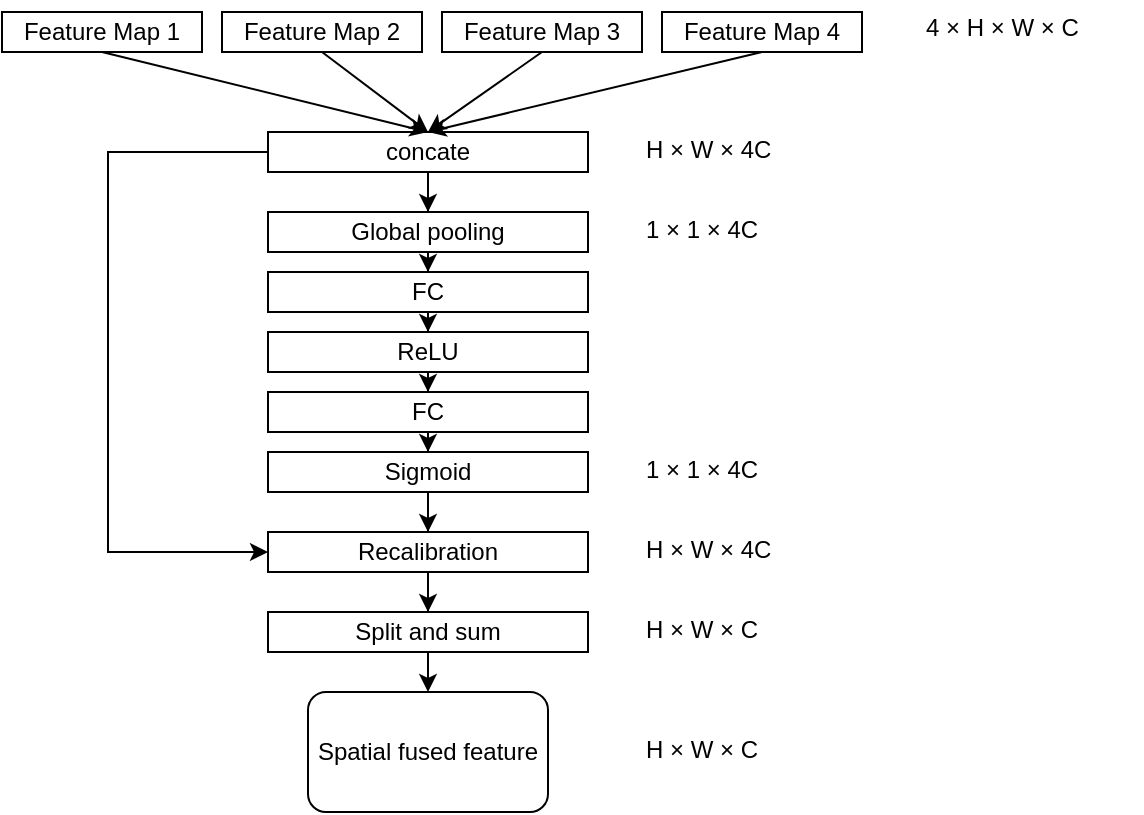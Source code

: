 <mxfile version="10.6.2" type="github"><diagram id="j_XlJ9up62FZ7xr8GC5u" name="ç¬¬ 1 é¡µ"><mxGraphModel dx="797" dy="409" grid="1" gridSize="10" guides="1" tooltips="1" connect="1" arrows="1" fold="1" page="1" pageScale="1" pageWidth="827" pageHeight="1169" math="0" shadow="0"><root><mxCell id="0"/><mxCell id="1" parent="0"/><mxCell id="7KyTVbiHwf05puN71E4G-80" value="Feature Map 1" style="rounded=0;whiteSpace=wrap;html=1;" parent="1" vertex="1"><mxGeometry x="180" y="40" width="100" height="20" as="geometry"/></mxCell><mxCell id="7KyTVbiHwf05puN71E4G-84" value="Feature Map 2" style="rounded=0;whiteSpace=wrap;html=1;" parent="1" vertex="1"><mxGeometry x="290" y="40" width="100" height="20" as="geometry"/></mxCell><mxCell id="7KyTVbiHwf05puN71E4G-85" value="Feature Map 3" style="rounded=0;whiteSpace=wrap;html=1;" parent="1" vertex="1"><mxGeometry x="400" y="40" width="100" height="20" as="geometry"/></mxCell><mxCell id="7KyTVbiHwf05puN71E4G-86" value="Feature Map 4" style="rounded=0;whiteSpace=wrap;html=1;" parent="1" vertex="1"><mxGeometry x="510" y="40" width="100" height="20" as="geometry"/></mxCell><mxCell id="7KyTVbiHwf05puN71E4G-100" value="" style="edgeStyle=orthogonalEdgeStyle;rounded=0;orthogonalLoop=1;jettySize=auto;html=1;endArrow=classic;endFill=1;strokeColor=#000000;" parent="1" source="7KyTVbiHwf05puN71E4G-87" target="7KyTVbiHwf05puN71E4G-99" edge="1"><mxGeometry relative="1" as="geometry"/></mxCell><mxCell id="7KyTVbiHwf05puN71E4G-112" value="" style="edgeStyle=orthogonalEdgeStyle;rounded=0;orthogonalLoop=1;jettySize=auto;html=1;endArrow=classic;endFill=1;strokeColor=#000000;entryX=0;entryY=0.5;entryDx=0;entryDy=0;" parent="1" source="7KyTVbiHwf05puN71E4G-87" target="7KyTVbiHwf05puN71E4G-109" edge="1"><mxGeometry relative="1" as="geometry"><mxPoint x="233" y="400" as="targetPoint"/><Array as="points"><mxPoint x="233" y="110"/><mxPoint x="233" y="310"/></Array></mxGeometry></mxCell><mxCell id="7KyTVbiHwf05puN71E4G-87" value="concate" style="rounded=0;whiteSpace=wrap;html=1;" parent="1" vertex="1"><mxGeometry x="313" y="100" width="160" height="20" as="geometry"/></mxCell><mxCell id="7KyTVbiHwf05puN71E4G-102" value="" style="edgeStyle=orthogonalEdgeStyle;rounded=0;orthogonalLoop=1;jettySize=auto;html=1;endArrow=classic;endFill=1;strokeColor=#000000;" parent="1" source="7KyTVbiHwf05puN71E4G-99" target="7KyTVbiHwf05puN71E4G-101" edge="1"><mxGeometry relative="1" as="geometry"/></mxCell><mxCell id="7KyTVbiHwf05puN71E4G-99" value="Global pooling" style="rounded=0;whiteSpace=wrap;html=1;" parent="1" vertex="1"><mxGeometry x="313" y="140" width="160" height="20" as="geometry"/></mxCell><mxCell id="7KyTVbiHwf05puN71E4G-104" value="" style="edgeStyle=orthogonalEdgeStyle;rounded=0;orthogonalLoop=1;jettySize=auto;html=1;endArrow=classic;endFill=1;strokeColor=#000000;" parent="1" source="7KyTVbiHwf05puN71E4G-101" target="7KyTVbiHwf05puN71E4G-103" edge="1"><mxGeometry relative="1" as="geometry"/></mxCell><mxCell id="7KyTVbiHwf05puN71E4G-101" value="FC" style="rounded=0;whiteSpace=wrap;html=1;" parent="1" vertex="1"><mxGeometry x="313" y="170" width="160" height="20" as="geometry"/></mxCell><mxCell id="7KyTVbiHwf05puN71E4G-106" value="" style="edgeStyle=orthogonalEdgeStyle;rounded=0;orthogonalLoop=1;jettySize=auto;html=1;endArrow=classic;endFill=1;strokeColor=#000000;" parent="1" source="7KyTVbiHwf05puN71E4G-103" target="7KyTVbiHwf05puN71E4G-105" edge="1"><mxGeometry relative="1" as="geometry"/></mxCell><mxCell id="7KyTVbiHwf05puN71E4G-103" value="ReLU" style="rounded=0;whiteSpace=wrap;html=1;" parent="1" vertex="1"><mxGeometry x="313" y="200" width="160" height="20" as="geometry"/></mxCell><mxCell id="7KyTVbiHwf05puN71E4G-108" value="" style="edgeStyle=orthogonalEdgeStyle;rounded=0;orthogonalLoop=1;jettySize=auto;html=1;endArrow=classic;endFill=1;strokeColor=#000000;" parent="1" source="7KyTVbiHwf05puN71E4G-105" target="7KyTVbiHwf05puN71E4G-107" edge="1"><mxGeometry relative="1" as="geometry"/></mxCell><mxCell id="7KyTVbiHwf05puN71E4G-105" value="FC" style="rounded=0;whiteSpace=wrap;html=1;" parent="1" vertex="1"><mxGeometry x="313" y="230" width="160" height="20" as="geometry"/></mxCell><mxCell id="7KyTVbiHwf05puN71E4G-110" value="" style="edgeStyle=orthogonalEdgeStyle;rounded=0;orthogonalLoop=1;jettySize=auto;html=1;endArrow=classic;endFill=1;strokeColor=#000000;" parent="1" source="7KyTVbiHwf05puN71E4G-107" target="7KyTVbiHwf05puN71E4G-109" edge="1"><mxGeometry relative="1" as="geometry"/></mxCell><mxCell id="7KyTVbiHwf05puN71E4G-107" value="Sigmoid" style="rounded=0;whiteSpace=wrap;html=1;" parent="1" vertex="1"><mxGeometry x="313" y="260" width="160" height="20" as="geometry"/></mxCell><mxCell id="7KyTVbiHwf05puN71E4G-114" value="" style="edgeStyle=orthogonalEdgeStyle;rounded=0;orthogonalLoop=1;jettySize=auto;html=1;endArrow=classic;endFill=1;strokeColor=#000000;" parent="1" source="7KyTVbiHwf05puN71E4G-109" target="7KyTVbiHwf05puN71E4G-113" edge="1"><mxGeometry relative="1" as="geometry"/></mxCell><mxCell id="7KyTVbiHwf05puN71E4G-109" value="Recalibration" style="rounded=0;whiteSpace=wrap;html=1;" parent="1" vertex="1"><mxGeometry x="313" y="300" width="160" height="20" as="geometry"/></mxCell><mxCell id="7KyTVbiHwf05puN71E4G-116" value="" style="edgeStyle=orthogonalEdgeStyle;rounded=0;orthogonalLoop=1;jettySize=auto;html=1;endArrow=classic;endFill=1;strokeColor=#000000;" parent="1" source="7KyTVbiHwf05puN71E4G-113" edge="1"><mxGeometry relative="1" as="geometry"><mxPoint x="393" y="380.0" as="targetPoint"/></mxGeometry></mxCell><mxCell id="7KyTVbiHwf05puN71E4G-113" value="Split and sum" style="rounded=0;whiteSpace=wrap;html=1;" parent="1" vertex="1"><mxGeometry x="313" y="340" width="160" height="20" as="geometry"/></mxCell><mxCell id="7KyTVbiHwf05puN71E4G-96" value="" style="edgeStyle=orthogonalEdgeStyle;rounded=0;orthogonalLoop=1;jettySize=auto;html=1;endArrow=classic;endFill=1;strokeColor=#6C8EBF;" parent="1" edge="1"><mxGeometry relative="1" as="geometry"><mxPoint x="380" y="220" as="sourcePoint"/></mxGeometry></mxCell><mxCell id="7KyTVbiHwf05puN71E4G-98" value="" style="edgeStyle=orthogonalEdgeStyle;rounded=0;orthogonalLoop=1;jettySize=auto;html=1;endArrow=classic;endFill=1;strokeColor=#6C8EBF;" parent="1" edge="1"><mxGeometry relative="1" as="geometry"><mxPoint x="380" y="320.0" as="sourcePoint"/></mxGeometry></mxCell><mxCell id="7KyTVbiHwf05puN71E4G-88" value="" style="endArrow=classic;html=1;strokeColor=#000000;exitX=0.5;exitY=1;exitDx=0;exitDy=0;endFill=1;entryX=0.5;entryY=0;entryDx=0;entryDy=0;" parent="1" source="7KyTVbiHwf05puN71E4G-80" target="7KyTVbiHwf05puN71E4G-87" edge="1"><mxGeometry width="50" height="50" relative="1" as="geometry"><mxPoint x="180" y="190" as="sourcePoint"/><mxPoint x="220" y="160" as="targetPoint"/></mxGeometry></mxCell><mxCell id="7KyTVbiHwf05puN71E4G-89" value="" style="endArrow=classic;html=1;strokeColor=#000000;exitX=0.5;exitY=1;exitDx=0;exitDy=0;endFill=1;entryX=0.5;entryY=0;entryDx=0;entryDy=0;" parent="1" source="7KyTVbiHwf05puN71E4G-84" target="7KyTVbiHwf05puN71E4G-87" edge="1"><mxGeometry width="50" height="50" relative="1" as="geometry"><mxPoint x="180" y="260" as="sourcePoint"/><mxPoint x="240" y="190" as="targetPoint"/></mxGeometry></mxCell><mxCell id="7KyTVbiHwf05puN71E4G-90" value="" style="endArrow=classic;html=1;strokeColor=#000000;endFill=1;exitX=0.5;exitY=1;exitDx=0;exitDy=0;entryX=0.5;entryY=0;entryDx=0;entryDy=0;" parent="1" source="7KyTVbiHwf05puN71E4G-85" target="7KyTVbiHwf05puN71E4G-87" edge="1"><mxGeometry width="50" height="50" relative="1" as="geometry"><mxPoint x="380" y="100" as="sourcePoint"/><mxPoint x="470" y="210" as="targetPoint"/></mxGeometry></mxCell><mxCell id="7KyTVbiHwf05puN71E4G-91" value="" style="endArrow=classic;html=1;strokeColor=#000000;endFill=1;exitX=0.5;exitY=1;exitDx=0;exitDy=0;entryX=0.5;entryY=0;entryDx=0;entryDy=0;" parent="1" source="7KyTVbiHwf05puN71E4G-86" target="7KyTVbiHwf05puN71E4G-87" edge="1"><mxGeometry width="50" height="50" relative="1" as="geometry"><mxPoint x="380" y="100" as="sourcePoint"/><mxPoint x="540" y="180" as="targetPoint"/></mxGeometry></mxCell><mxCell id="7KyTVbiHwf05puN71E4G-118" value="Spatial fused feature" style="rounded=1;whiteSpace=wrap;html=1;" parent="1" vertex="1"><mxGeometry x="333" y="380" width="120" height="60" as="geometry"/></mxCell><mxCell id="V9W22DVSz9N4reeLrXU_-2" value="4 × H&amp;nbsp;× W × C" style="text;html=1;" vertex="1" parent="1"><mxGeometry x="640" y="34" width="110" height="30" as="geometry"/></mxCell><mxCell id="V9W22DVSz9N4reeLrXU_-3" value="H&amp;nbsp;× W × 4C" style="text;html=1;" vertex="1" parent="1"><mxGeometry x="500" y="95" width="110" height="30" as="geometry"/></mxCell><mxCell id="V9W22DVSz9N4reeLrXU_-4" value="1&amp;nbsp;× 1 × 4C" style="text;html=1;" vertex="1" parent="1"><mxGeometry x="500" y="135" width="110" height="30" as="geometry"/></mxCell><mxCell id="V9W22DVSz9N4reeLrXU_-5" value="1&amp;nbsp;× 1 × 4C" style="text;html=1;" vertex="1" parent="1"><mxGeometry x="500" y="255" width="110" height="30" as="geometry"/></mxCell><mxCell id="V9W22DVSz9N4reeLrXU_-6" value="H&amp;nbsp;× W × 4C" style="text;html=1;" vertex="1" parent="1"><mxGeometry x="500" y="295" width="110" height="30" as="geometry"/></mxCell><mxCell id="V9W22DVSz9N4reeLrXU_-7" value="H&amp;nbsp;× W × C" style="text;html=1;" vertex="1" parent="1"><mxGeometry x="500" y="335" width="110" height="30" as="geometry"/></mxCell><mxCell id="V9W22DVSz9N4reeLrXU_-8" value="H&amp;nbsp;× W × C" style="text;html=1;" vertex="1" parent="1"><mxGeometry x="500" y="395" width="110" height="30" as="geometry"/></mxCell></root></mxGraphModel></diagram></mxfile>